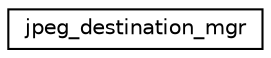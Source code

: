 digraph "Graphical Class Hierarchy"
{
  edge [fontname="Helvetica",fontsize="10",labelfontname="Helvetica",labelfontsize="10"];
  node [fontname="Helvetica",fontsize="10",shape=record];
  rankdir="LR";
  Node1 [label="jpeg_destination_mgr",height=0.2,width=0.4,color="black", fillcolor="white", style="filled",URL="$structjpeg__destination__mgr.html"];
}
